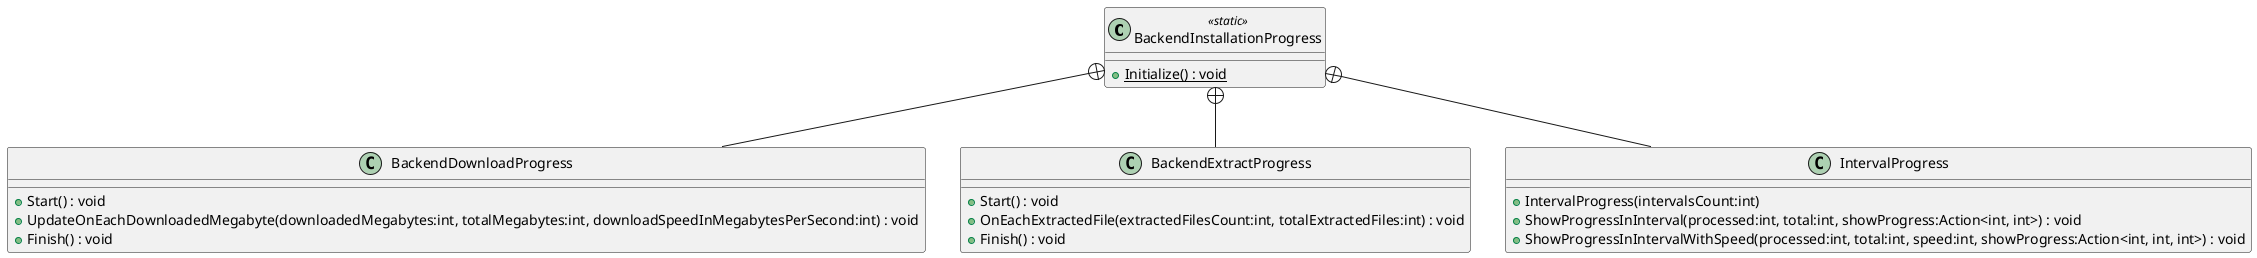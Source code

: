 @startuml
class BackendInstallationProgress <<static>> {
    + {static} Initialize() : void
}
class BackendDownloadProgress {
    + Start() : void
    + UpdateOnEachDownloadedMegabyte(downloadedMegabytes:int, totalMegabytes:int, downloadSpeedInMegabytesPerSecond:int) : void
    + Finish() : void
}
class BackendExtractProgress {
    + Start() : void
    + OnEachExtractedFile(extractedFilesCount:int, totalExtractedFiles:int) : void
    + Finish() : void
}
class IntervalProgress {
    + IntervalProgress(intervalsCount:int)
    + ShowProgressInInterval(processed:int, total:int, showProgress:Action<int, int>) : void
    + ShowProgressInIntervalWithSpeed(processed:int, total:int, speed:int, showProgress:Action<int, int, int>) : void
}
BackendInstallationProgress +-- BackendDownloadProgress
BackendInstallationProgress +-- BackendExtractProgress
BackendInstallationProgress +-- IntervalProgress
@enduml
